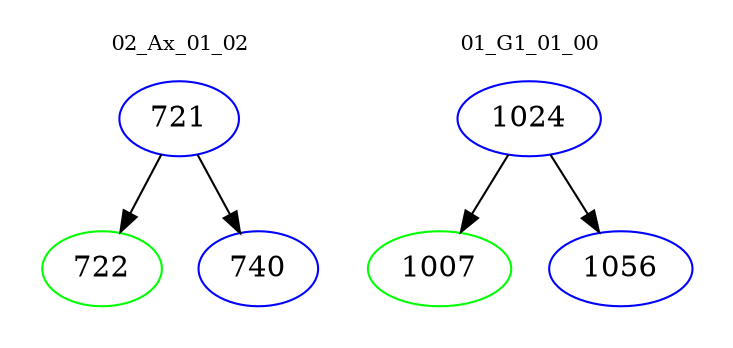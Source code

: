 digraph{
subgraph cluster_0 {
color = white
label = "02_Ax_01_02";
fontsize=10;
T0_721 [label="721", color="blue"]
T0_721 -> T0_722 [color="black"]
T0_722 [label="722", color="green"]
T0_721 -> T0_740 [color="black"]
T0_740 [label="740", color="blue"]
}
subgraph cluster_1 {
color = white
label = "01_G1_01_00";
fontsize=10;
T1_1024 [label="1024", color="blue"]
T1_1024 -> T1_1007 [color="black"]
T1_1007 [label="1007", color="green"]
T1_1024 -> T1_1056 [color="black"]
T1_1056 [label="1056", color="blue"]
}
}
